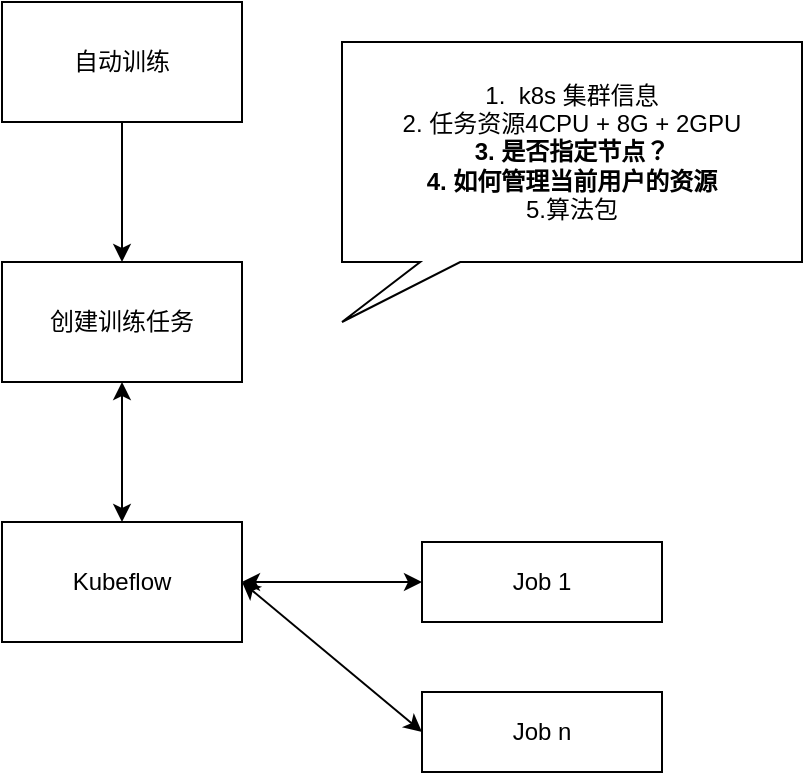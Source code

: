 <mxfile version="20.3.0" type="github">
  <diagram id="6P0gh-akjHMjBcF6tn3q" name="第 1 页">
    <mxGraphModel dx="677" dy="828" grid="1" gridSize="10" guides="1" tooltips="1" connect="1" arrows="1" fold="1" page="1" pageScale="1" pageWidth="827" pageHeight="1169" math="0" shadow="0">
      <root>
        <mxCell id="0" />
        <mxCell id="1" parent="0" />
        <mxCell id="EQx__9iQOZYRo6D8Uozv-1" value="自动训练" style="rounded=0;whiteSpace=wrap;html=1;" parent="1" vertex="1">
          <mxGeometry x="200" y="170" width="120" height="60" as="geometry" />
        </mxCell>
        <mxCell id="EQx__9iQOZYRo6D8Uozv-2" value="创建训练任务" style="rounded=0;whiteSpace=wrap;html=1;" parent="1" vertex="1">
          <mxGeometry x="200" y="300" width="120" height="60" as="geometry" />
        </mxCell>
        <mxCell id="EQx__9iQOZYRo6D8Uozv-3" value="" style="endArrow=classic;html=1;rounded=0;exitX=0.5;exitY=1;exitDx=0;exitDy=0;entryX=0.5;entryY=0;entryDx=0;entryDy=0;" parent="1" source="EQx__9iQOZYRo6D8Uozv-1" target="EQx__9iQOZYRo6D8Uozv-2" edge="1">
          <mxGeometry width="50" height="50" relative="1" as="geometry">
            <mxPoint x="330" y="370" as="sourcePoint" />
            <mxPoint x="380" y="320" as="targetPoint" />
          </mxGeometry>
        </mxCell>
        <mxCell id="EQx__9iQOZYRo6D8Uozv-4" value="Kubeflow" style="rounded=0;whiteSpace=wrap;html=1;" parent="1" vertex="1">
          <mxGeometry x="200" y="430" width="120" height="60" as="geometry" />
        </mxCell>
        <mxCell id="EQx__9iQOZYRo6D8Uozv-5" value="" style="endArrow=classic;startArrow=classic;html=1;rounded=0;exitX=0.5;exitY=1;exitDx=0;exitDy=0;entryX=0.5;entryY=0;entryDx=0;entryDy=0;" parent="1" source="EQx__9iQOZYRo6D8Uozv-2" target="EQx__9iQOZYRo6D8Uozv-4" edge="1">
          <mxGeometry width="50" height="50" relative="1" as="geometry">
            <mxPoint x="330" y="370" as="sourcePoint" />
            <mxPoint x="380" y="320" as="targetPoint" />
          </mxGeometry>
        </mxCell>
        <mxCell id="EQx__9iQOZYRo6D8Uozv-6" value="Job 1" style="rounded=0;whiteSpace=wrap;html=1;" parent="1" vertex="1">
          <mxGeometry x="410" y="440" width="120" height="40" as="geometry" />
        </mxCell>
        <mxCell id="EQx__9iQOZYRo6D8Uozv-7" value="" style="endArrow=classic;startArrow=classic;html=1;rounded=0;exitX=1;exitY=0.5;exitDx=0;exitDy=0;entryX=0;entryY=0.5;entryDx=0;entryDy=0;" parent="1" source="EQx__9iQOZYRo6D8Uozv-4" target="EQx__9iQOZYRo6D8Uozv-6" edge="1">
          <mxGeometry width="50" height="50" relative="1" as="geometry">
            <mxPoint x="350" y="420" as="sourcePoint" />
            <mxPoint x="400" y="370" as="targetPoint" />
          </mxGeometry>
        </mxCell>
        <mxCell id="EQx__9iQOZYRo6D8Uozv-8" value="Job n" style="rounded=0;whiteSpace=wrap;html=1;" parent="1" vertex="1">
          <mxGeometry x="410" y="515" width="120" height="40" as="geometry" />
        </mxCell>
        <mxCell id="EQx__9iQOZYRo6D8Uozv-9" value="" style="endArrow=classic;startArrow=classic;html=1;rounded=0;exitX=1;exitY=0.5;exitDx=0;exitDy=0;entryX=0;entryY=0.5;entryDx=0;entryDy=0;" parent="1" source="EQx__9iQOZYRo6D8Uozv-4" target="EQx__9iQOZYRo6D8Uozv-8" edge="1">
          <mxGeometry width="50" height="50" relative="1" as="geometry">
            <mxPoint x="330" y="370" as="sourcePoint" />
            <mxPoint x="380" y="320" as="targetPoint" />
          </mxGeometry>
        </mxCell>
        <mxCell id="EQx__9iQOZYRo6D8Uozv-10" value="1.&amp;nbsp; k8s 集群信息&lt;br&gt;2. 任务资源4CPU + 8G + 2GPU&lt;br&gt;&lt;b&gt;3. 是否指定节点？&lt;/b&gt;&lt;br&gt;&lt;b&gt;4. 如何管理当前用户的资源&lt;br&gt;&lt;/b&gt;5.算法包" style="shape=callout;whiteSpace=wrap;html=1;perimeter=calloutPerimeter;position2=0;size=30;position=0.17;" parent="1" vertex="1">
          <mxGeometry x="370" y="190" width="230" height="140" as="geometry" />
        </mxCell>
      </root>
    </mxGraphModel>
  </diagram>
</mxfile>
